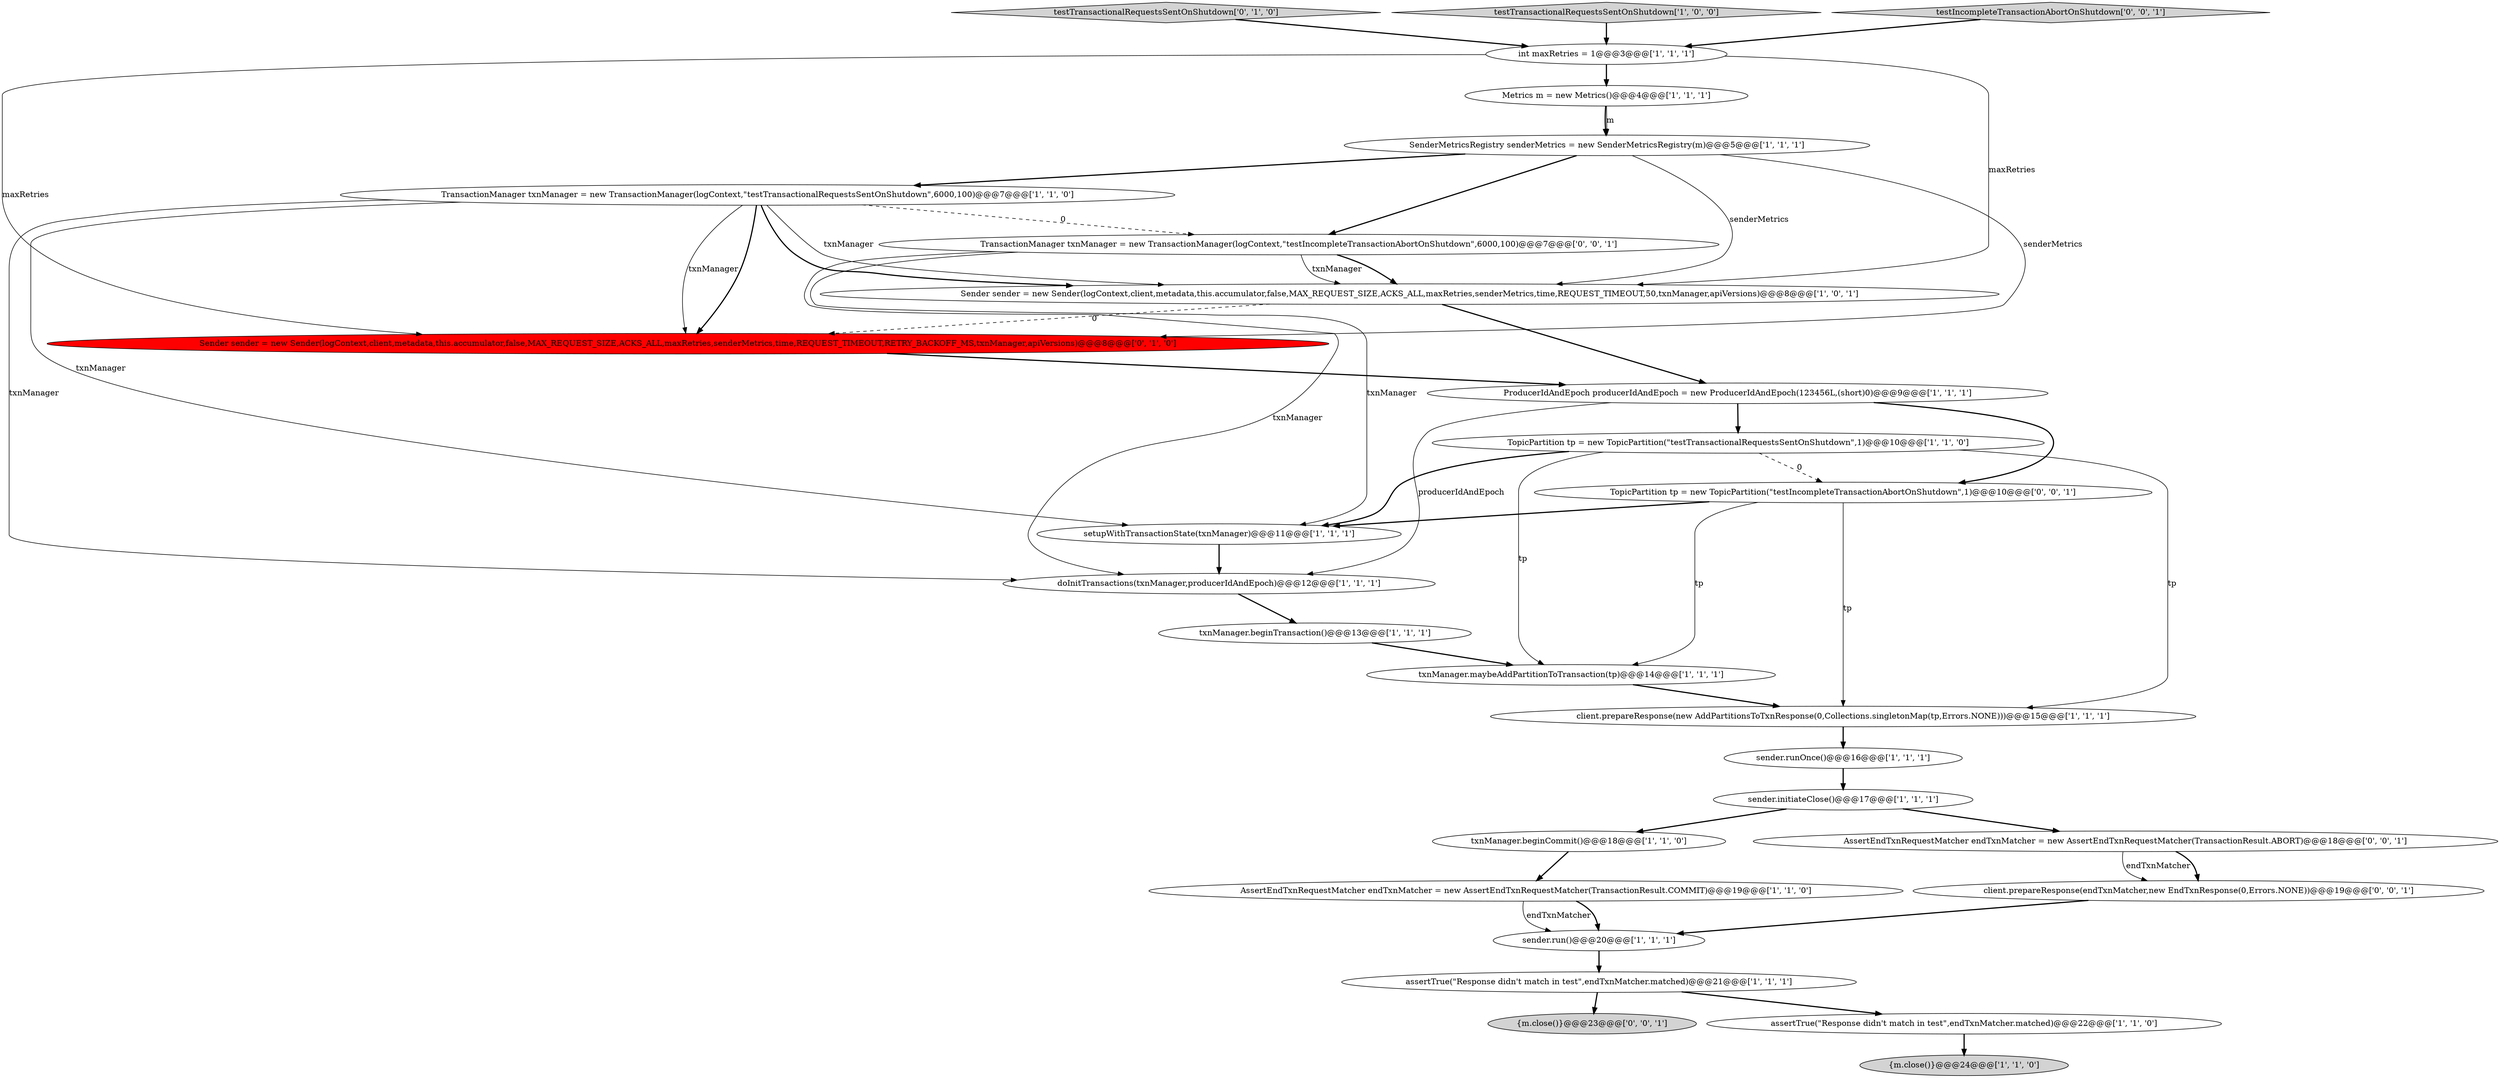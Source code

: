 digraph {
27 [style = filled, label = "{m.close()}@@@23@@@['0', '0', '1']", fillcolor = lightgray, shape = ellipse image = "AAA0AAABBB3BBB"];
13 [style = filled, label = "txnManager.beginCommit()@@@18@@@['1', '1', '0']", fillcolor = white, shape = ellipse image = "AAA0AAABBB1BBB"];
26 [style = filled, label = "TopicPartition tp = new TopicPartition(\"testIncompleteTransactionAbortOnShutdown\",1)@@@10@@@['0', '0', '1']", fillcolor = white, shape = ellipse image = "AAA0AAABBB3BBB"];
22 [style = filled, label = "testTransactionalRequestsSentOnShutdown['0', '1', '0']", fillcolor = lightgray, shape = diamond image = "AAA0AAABBB2BBB"];
16 [style = filled, label = "sender.runOnce()@@@16@@@['1', '1', '1']", fillcolor = white, shape = ellipse image = "AAA0AAABBB1BBB"];
4 [style = filled, label = "AssertEndTxnRequestMatcher endTxnMatcher = new AssertEndTxnRequestMatcher(TransactionResult.COMMIT)@@@19@@@['1', '1', '0']", fillcolor = white, shape = ellipse image = "AAA0AAABBB1BBB"];
11 [style = filled, label = "assertTrue(\"Response didn't match in test\",endTxnMatcher.matched)@@@21@@@['1', '1', '1']", fillcolor = white, shape = ellipse image = "AAA0AAABBB1BBB"];
8 [style = filled, label = "client.prepareResponse(new AddPartitionsToTxnResponse(0,Collections.singletonMap(tp,Errors.NONE)))@@@15@@@['1', '1', '1']", fillcolor = white, shape = ellipse image = "AAA0AAABBB1BBB"];
25 [style = filled, label = "client.prepareResponse(endTxnMatcher,new EndTxnResponse(0,Errors.NONE))@@@19@@@['0', '0', '1']", fillcolor = white, shape = ellipse image = "AAA0AAABBB3BBB"];
20 [style = filled, label = "testTransactionalRequestsSentOnShutdown['1', '0', '0']", fillcolor = lightgray, shape = diamond image = "AAA0AAABBB1BBB"];
7 [style = filled, label = "doInitTransactions(txnManager,producerIdAndEpoch)@@@12@@@['1', '1', '1']", fillcolor = white, shape = ellipse image = "AAA0AAABBB1BBB"];
3 [style = filled, label = "int maxRetries = 1@@@3@@@['1', '1', '1']", fillcolor = white, shape = ellipse image = "AAA0AAABBB1BBB"];
1 [style = filled, label = "txnManager.beginTransaction()@@@13@@@['1', '1', '1']", fillcolor = white, shape = ellipse image = "AAA0AAABBB1BBB"];
28 [style = filled, label = "AssertEndTxnRequestMatcher endTxnMatcher = new AssertEndTxnRequestMatcher(TransactionResult.ABORT)@@@18@@@['0', '0', '1']", fillcolor = white, shape = ellipse image = "AAA0AAABBB3BBB"];
12 [style = filled, label = "assertTrue(\"Response didn't match in test\",endTxnMatcher.matched)@@@22@@@['1', '1', '0']", fillcolor = white, shape = ellipse image = "AAA0AAABBB1BBB"];
6 [style = filled, label = "SenderMetricsRegistry senderMetrics = new SenderMetricsRegistry(m)@@@5@@@['1', '1', '1']", fillcolor = white, shape = ellipse image = "AAA0AAABBB1BBB"];
18 [style = filled, label = "Metrics m = new Metrics()@@@4@@@['1', '1', '1']", fillcolor = white, shape = ellipse image = "AAA0AAABBB1BBB"];
19 [style = filled, label = "ProducerIdAndEpoch producerIdAndEpoch = new ProducerIdAndEpoch(123456L,(short)0)@@@9@@@['1', '1', '1']", fillcolor = white, shape = ellipse image = "AAA0AAABBB1BBB"];
15 [style = filled, label = "txnManager.maybeAddPartitionToTransaction(tp)@@@14@@@['1', '1', '1']", fillcolor = white, shape = ellipse image = "AAA0AAABBB1BBB"];
23 [style = filled, label = "testIncompleteTransactionAbortOnShutdown['0', '0', '1']", fillcolor = lightgray, shape = diamond image = "AAA0AAABBB3BBB"];
10 [style = filled, label = "TransactionManager txnManager = new TransactionManager(logContext,\"testTransactionalRequestsSentOnShutdown\",6000,100)@@@7@@@['1', '1', '0']", fillcolor = white, shape = ellipse image = "AAA0AAABBB1BBB"];
17 [style = filled, label = "sender.initiateClose()@@@17@@@['1', '1', '1']", fillcolor = white, shape = ellipse image = "AAA0AAABBB1BBB"];
0 [style = filled, label = "Sender sender = new Sender(logContext,client,metadata,this.accumulator,false,MAX_REQUEST_SIZE,ACKS_ALL,maxRetries,senderMetrics,time,REQUEST_TIMEOUT,50,txnManager,apiVersions)@@@8@@@['1', '0', '1']", fillcolor = white, shape = ellipse image = "AAA0AAABBB1BBB"];
21 [style = filled, label = "Sender sender = new Sender(logContext,client,metadata,this.accumulator,false,MAX_REQUEST_SIZE,ACKS_ALL,maxRetries,senderMetrics,time,REQUEST_TIMEOUT,RETRY_BACKOFF_MS,txnManager,apiVersions)@@@8@@@['0', '1', '0']", fillcolor = red, shape = ellipse image = "AAA1AAABBB2BBB"];
14 [style = filled, label = "TopicPartition tp = new TopicPartition(\"testTransactionalRequestsSentOnShutdown\",1)@@@10@@@['1', '1', '0']", fillcolor = white, shape = ellipse image = "AAA0AAABBB1BBB"];
9 [style = filled, label = "{m.close()}@@@24@@@['1', '1', '0']", fillcolor = lightgray, shape = ellipse image = "AAA0AAABBB1BBB"];
2 [style = filled, label = "setupWithTransactionState(txnManager)@@@11@@@['1', '1', '1']", fillcolor = white, shape = ellipse image = "AAA0AAABBB1BBB"];
5 [style = filled, label = "sender.run()@@@20@@@['1', '1', '1']", fillcolor = white, shape = ellipse image = "AAA0AAABBB1BBB"];
24 [style = filled, label = "TransactionManager txnManager = new TransactionManager(logContext,\"testIncompleteTransactionAbortOnShutdown\",6000,100)@@@7@@@['0', '0', '1']", fillcolor = white, shape = ellipse image = "AAA0AAABBB3BBB"];
8->16 [style = bold, label=""];
10->2 [style = solid, label="txnManager"];
7->1 [style = bold, label=""];
21->19 [style = bold, label=""];
10->21 [style = solid, label="txnManager"];
19->7 [style = solid, label="producerIdAndEpoch"];
0->19 [style = bold, label=""];
24->0 [style = bold, label=""];
1->15 [style = bold, label=""];
14->8 [style = solid, label="tp"];
10->0 [style = solid, label="txnManager"];
6->24 [style = bold, label=""];
11->12 [style = bold, label=""];
23->3 [style = bold, label=""];
20->3 [style = bold, label=""];
10->21 [style = bold, label=""];
16->17 [style = bold, label=""];
28->25 [style = solid, label="endTxnMatcher"];
6->0 [style = solid, label="senderMetrics"];
18->6 [style = solid, label="m"];
12->9 [style = bold, label=""];
3->0 [style = solid, label="maxRetries"];
24->2 [style = solid, label="txnManager"];
14->26 [style = dashed, label="0"];
3->18 [style = bold, label=""];
14->15 [style = solid, label="tp"];
22->3 [style = bold, label=""];
24->0 [style = solid, label="txnManager"];
26->2 [style = bold, label=""];
17->28 [style = bold, label=""];
19->14 [style = bold, label=""];
3->21 [style = solid, label="maxRetries"];
18->6 [style = bold, label=""];
0->21 [style = dashed, label="0"];
19->26 [style = bold, label=""];
6->10 [style = bold, label=""];
10->7 [style = solid, label="txnManager"];
10->0 [style = bold, label=""];
26->8 [style = solid, label="tp"];
28->25 [style = bold, label=""];
25->5 [style = bold, label=""];
24->7 [style = solid, label="txnManager"];
14->2 [style = bold, label=""];
17->13 [style = bold, label=""];
5->11 [style = bold, label=""];
4->5 [style = solid, label="endTxnMatcher"];
2->7 [style = bold, label=""];
6->21 [style = solid, label="senderMetrics"];
26->15 [style = solid, label="tp"];
4->5 [style = bold, label=""];
10->24 [style = dashed, label="0"];
15->8 [style = bold, label=""];
11->27 [style = bold, label=""];
13->4 [style = bold, label=""];
}

